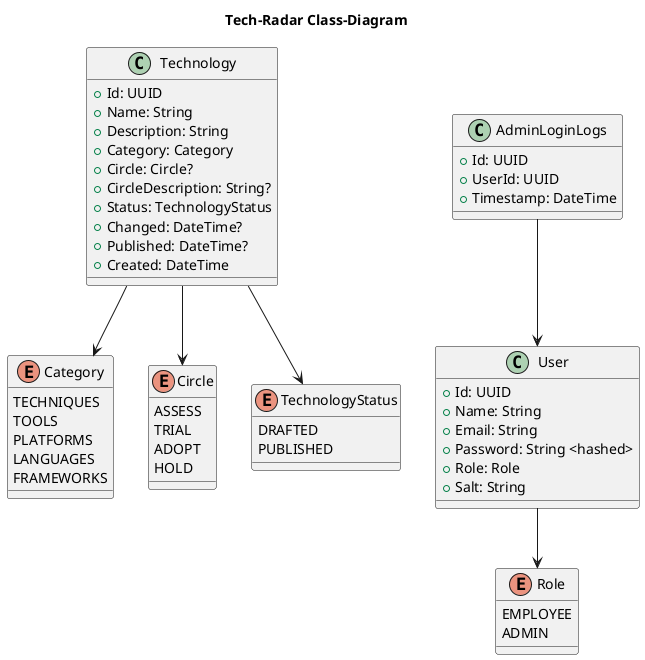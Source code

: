 @startuml

title Tech-Radar Class-Diagram

class Technology {
  + Id: UUID
  + Name: String
  + Description: String
  + Category: Category
  + Circle: Circle?
  + CircleDescription: String?
  + Status: TechnologyStatus
  + Changed: DateTime?
  + Published: DateTime?
  + Created: DateTime
}

class User {
  + Id: UUID
  + Name: String
  + Email: String
  + Password: String <hashed>
  + Role: Role
  + Salt: String
}

class AdminLoginLogs {
  + Id: UUID
  + UserId: UUID
  + Timestamp: DateTime
}

enum Role {
  EMPLOYEE
  ADMIN
}

enum Category {
  TECHNIQUES
  TOOLS
  PLATFORMS
  LANGUAGES
  FRAMEWORKS
}

enum Circle {
  ASSESS
  TRIAL
  ADOPT
  HOLD
}

enum TechnologyStatus {
  DRAFTED
  PUBLISHED
}

Technology --> Category
Technology --> Circle
Technology --> TechnologyStatus

User --> Role

AdminLoginLogs --> User
@enduml

